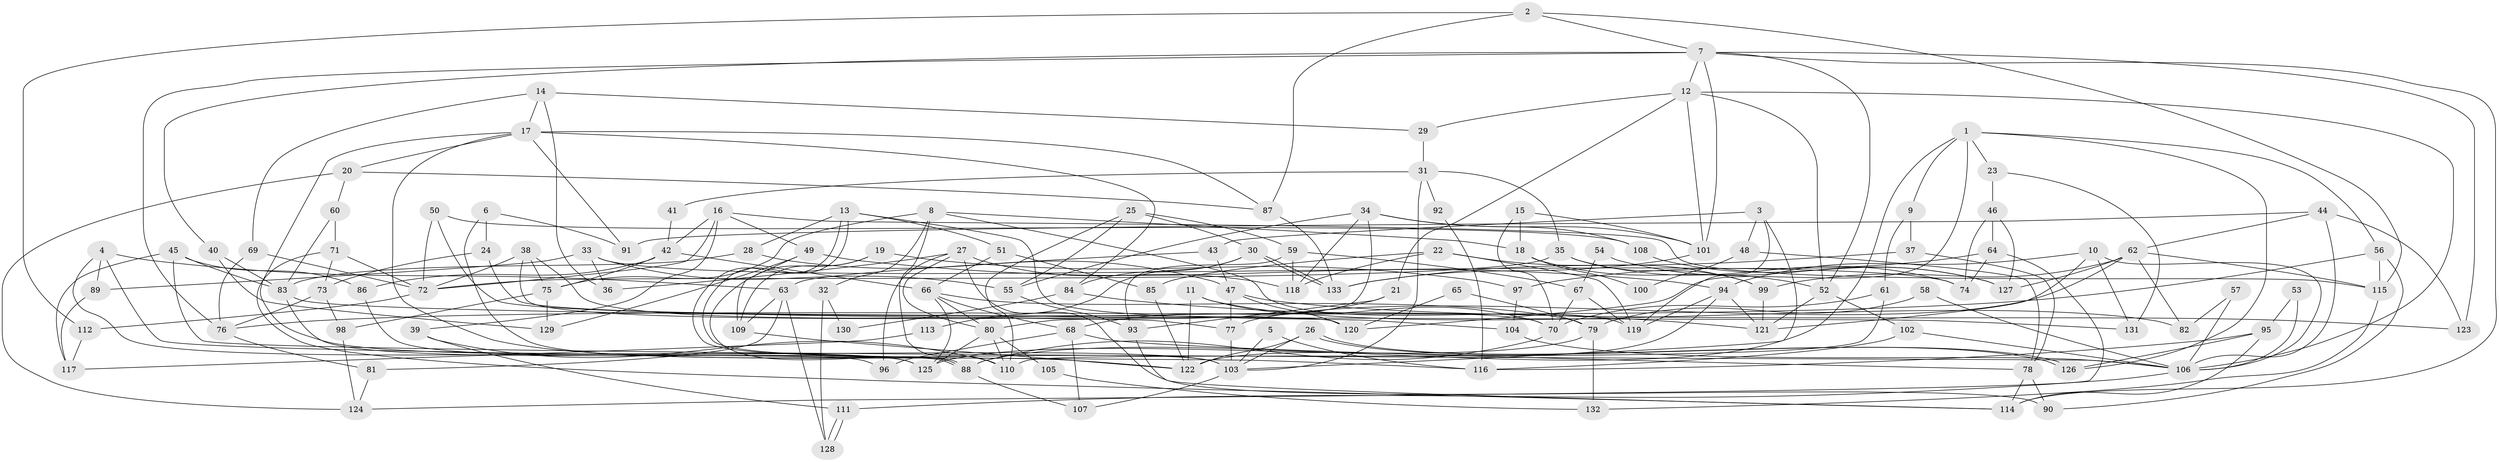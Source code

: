 // Generated by graph-tools (version 1.1) at 2025/50/03/09/25 03:50:04]
// undirected, 133 vertices, 266 edges
graph export_dot {
graph [start="1"]
  node [color=gray90,style=filled];
  1;
  2;
  3;
  4;
  5;
  6;
  7;
  8;
  9;
  10;
  11;
  12;
  13;
  14;
  15;
  16;
  17;
  18;
  19;
  20;
  21;
  22;
  23;
  24;
  25;
  26;
  27;
  28;
  29;
  30;
  31;
  32;
  33;
  34;
  35;
  36;
  37;
  38;
  39;
  40;
  41;
  42;
  43;
  44;
  45;
  46;
  47;
  48;
  49;
  50;
  51;
  52;
  53;
  54;
  55;
  56;
  57;
  58;
  59;
  60;
  61;
  62;
  63;
  64;
  65;
  66;
  67;
  68;
  69;
  70;
  71;
  72;
  73;
  74;
  75;
  76;
  77;
  78;
  79;
  80;
  81;
  82;
  83;
  84;
  85;
  86;
  87;
  88;
  89;
  90;
  91;
  92;
  93;
  94;
  95;
  96;
  97;
  98;
  99;
  100;
  101;
  102;
  103;
  104;
  105;
  106;
  107;
  108;
  109;
  110;
  111;
  112;
  113;
  114;
  115;
  116;
  117;
  118;
  119;
  120;
  121;
  122;
  123;
  124;
  125;
  126;
  127;
  128;
  129;
  130;
  131;
  132;
  133;
  1 -- 120;
  1 -- 126;
  1 -- 9;
  1 -- 23;
  1 -- 56;
  1 -- 88;
  2 -- 7;
  2 -- 87;
  2 -- 112;
  2 -- 115;
  3 -- 103;
  3 -- 119;
  3 -- 43;
  3 -- 48;
  4 -- 63;
  4 -- 125;
  4 -- 89;
  4 -- 116;
  5 -- 103;
  5 -- 116;
  6 -- 103;
  6 -- 91;
  6 -- 24;
  7 -- 12;
  7 -- 76;
  7 -- 40;
  7 -- 52;
  7 -- 101;
  7 -- 114;
  7 -- 123;
  8 -- 110;
  8 -- 75;
  8 -- 18;
  8 -- 32;
  8 -- 119;
  9 -- 61;
  9 -- 37;
  10 -- 121;
  10 -- 94;
  10 -- 106;
  10 -- 131;
  11 -- 122;
  11 -- 70;
  11 -- 82;
  12 -- 52;
  12 -- 101;
  12 -- 21;
  12 -- 29;
  12 -- 106;
  13 -- 88;
  13 -- 88;
  13 -- 51;
  13 -- 28;
  13 -- 104;
  14 -- 29;
  14 -- 36;
  14 -- 17;
  14 -- 69;
  15 -- 101;
  15 -- 18;
  15 -- 70;
  16 -- 72;
  16 -- 49;
  16 -- 39;
  16 -- 42;
  16 -- 115;
  17 -- 122;
  17 -- 20;
  17 -- 84;
  17 -- 87;
  17 -- 91;
  17 -- 103;
  18 -- 52;
  18 -- 100;
  19 -- 97;
  19 -- 88;
  19 -- 109;
  20 -- 87;
  20 -- 60;
  20 -- 124;
  21 -- 93;
  21 -- 68;
  22 -- 118;
  22 -- 99;
  22 -- 85;
  22 -- 119;
  23 -- 131;
  23 -- 46;
  24 -- 120;
  24 -- 73;
  25 -- 55;
  25 -- 110;
  25 -- 30;
  25 -- 59;
  26 -- 126;
  26 -- 126;
  26 -- 103;
  26 -- 122;
  27 -- 96;
  27 -- 90;
  27 -- 36;
  27 -- 80;
  27 -- 118;
  28 -- 47;
  28 -- 83;
  29 -- 31;
  30 -- 133;
  30 -- 133;
  30 -- 84;
  30 -- 113;
  31 -- 103;
  31 -- 35;
  31 -- 41;
  31 -- 92;
  32 -- 128;
  32 -- 130;
  33 -- 89;
  33 -- 55;
  33 -- 36;
  33 -- 74;
  34 -- 118;
  34 -- 101;
  34 -- 55;
  34 -- 80;
  34 -- 108;
  35 -- 74;
  35 -- 99;
  35 -- 72;
  37 -- 78;
  37 -- 133;
  38 -- 70;
  38 -- 72;
  38 -- 75;
  38 -- 120;
  39 -- 111;
  39 -- 110;
  40 -- 83;
  40 -- 129;
  41 -- 42;
  42 -- 75;
  42 -- 66;
  42 -- 86;
  43 -- 63;
  43 -- 47;
  44 -- 106;
  44 -- 62;
  44 -- 91;
  44 -- 123;
  45 -- 86;
  45 -- 106;
  45 -- 83;
  45 -- 117;
  46 -- 127;
  46 -- 64;
  46 -- 74;
  47 -- 123;
  47 -- 77;
  47 -- 120;
  48 -- 78;
  48 -- 100;
  49 -- 109;
  49 -- 129;
  49 -- 94;
  50 -- 77;
  50 -- 72;
  50 -- 108;
  51 -- 66;
  51 -- 85;
  52 -- 121;
  52 -- 102;
  53 -- 106;
  53 -- 95;
  54 -- 67;
  54 -- 127;
  55 -- 93;
  56 -- 115;
  56 -- 76;
  56 -- 90;
  57 -- 106;
  57 -- 82;
  58 -- 106;
  58 -- 79;
  59 -- 67;
  59 -- 93;
  59 -- 118;
  60 -- 83;
  60 -- 71;
  61 -- 110;
  61 -- 70;
  62 -- 115;
  62 -- 77;
  62 -- 82;
  62 -- 99;
  62 -- 127;
  63 -- 109;
  63 -- 81;
  63 -- 128;
  64 -- 74;
  64 -- 97;
  64 -- 124;
  65 -- 120;
  65 -- 79;
  66 -- 80;
  66 -- 68;
  66 -- 79;
  66 -- 125;
  67 -- 119;
  67 -- 70;
  68 -- 78;
  68 -- 96;
  68 -- 107;
  69 -- 76;
  69 -- 72;
  70 -- 88;
  71 -- 72;
  71 -- 73;
  71 -- 114;
  72 -- 112;
  73 -- 76;
  73 -- 98;
  75 -- 98;
  75 -- 129;
  76 -- 81;
  77 -- 103;
  78 -- 114;
  78 -- 90;
  79 -- 125;
  79 -- 132;
  80 -- 105;
  80 -- 110;
  80 -- 125;
  81 -- 124;
  83 -- 96;
  83 -- 131;
  84 -- 121;
  84 -- 130;
  85 -- 122;
  86 -- 125;
  87 -- 133;
  88 -- 107;
  89 -- 117;
  92 -- 116;
  93 -- 114;
  94 -- 119;
  94 -- 121;
  94 -- 122;
  95 -- 116;
  95 -- 114;
  95 -- 126;
  97 -- 104;
  98 -- 124;
  99 -- 121;
  101 -- 133;
  102 -- 106;
  102 -- 116;
  103 -- 107;
  104 -- 106;
  105 -- 132;
  106 -- 111;
  108 -- 127;
  109 -- 122;
  111 -- 128;
  111 -- 128;
  112 -- 117;
  113 -- 117;
  115 -- 132;
}
